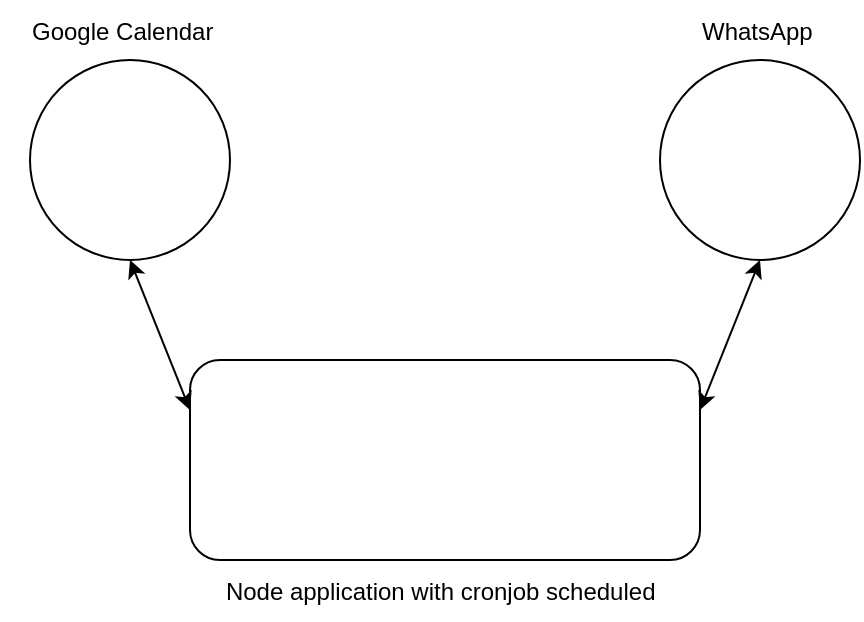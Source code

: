 <mxfile version="20.2.4" type="device"><diagram id="pEKrQhjiL1M5Xk7bzHg8" name="Page-1"><mxGraphModel dx="1038" dy="543" grid="1" gridSize="10" guides="1" tooltips="1" connect="1" arrows="1" fold="1" page="1" pageScale="1" pageWidth="827" pageHeight="1169" math="0" shadow="0"><root><mxCell id="0"/><mxCell id="1" parent="0"/><mxCell id="QJ2qlfSVUktjGQS_2y1G-2" value="" style="ellipse;whiteSpace=wrap;html=1;aspect=fixed;" vertex="1" parent="1"><mxGeometry x="150" y="90" width="100" height="100" as="geometry"/></mxCell><mxCell id="QJ2qlfSVUktjGQS_2y1G-3" value="" style="ellipse;whiteSpace=wrap;html=1;aspect=fixed;" vertex="1" parent="1"><mxGeometry x="465" y="90" width="100" height="100" as="geometry"/></mxCell><mxCell id="QJ2qlfSVUktjGQS_2y1G-4" value="" style="rounded=1;whiteSpace=wrap;html=1;" vertex="1" parent="1"><mxGeometry x="230" y="240" width="255" height="100" as="geometry"/></mxCell><mxCell id="QJ2qlfSVUktjGQS_2y1G-5" value="Node application with cronjob scheduled" style="text;strokeColor=none;fillColor=none;align=left;verticalAlign=middle;spacingLeft=4;spacingRight=4;overflow=hidden;points=[[0,0.5],[1,0.5]];portConstraint=eastwest;rotatable=0;" vertex="1" parent="1"><mxGeometry x="241.94" y="340" width="240" height="30" as="geometry"/></mxCell><mxCell id="QJ2qlfSVUktjGQS_2y1G-6" value="Google Calendar" style="text;strokeColor=none;fillColor=none;align=left;verticalAlign=middle;spacingLeft=4;spacingRight=4;overflow=hidden;points=[[0,0.5],[1,0.5]];portConstraint=eastwest;rotatable=0;" vertex="1" parent="1"><mxGeometry x="145" y="60" width="105" height="30" as="geometry"/></mxCell><mxCell id="QJ2qlfSVUktjGQS_2y1G-7" value="WhatsApp" style="text;strokeColor=none;fillColor=none;align=left;verticalAlign=middle;spacingLeft=4;spacingRight=4;overflow=hidden;points=[[0,0.5],[1,0.5]];portConstraint=eastwest;rotatable=0;" vertex="1" parent="1"><mxGeometry x="480" y="60" width="70" height="30" as="geometry"/></mxCell><mxCell id="QJ2qlfSVUktjGQS_2y1G-8" value="" style="endArrow=classic;startArrow=classic;html=1;rounded=0;entryX=0.5;entryY=1;entryDx=0;entryDy=0;exitX=1;exitY=0.25;exitDx=0;exitDy=0;" edge="1" parent="1" source="QJ2qlfSVUktjGQS_2y1G-4" target="QJ2qlfSVUktjGQS_2y1G-3"><mxGeometry width="50" height="50" relative="1" as="geometry"><mxPoint x="390" y="310" as="sourcePoint"/><mxPoint x="440" y="260" as="targetPoint"/></mxGeometry></mxCell><mxCell id="QJ2qlfSVUktjGQS_2y1G-9" value="" style="endArrow=classic;startArrow=classic;html=1;rounded=0;exitX=0;exitY=0.25;exitDx=0;exitDy=0;entryX=0.5;entryY=1;entryDx=0;entryDy=0;" edge="1" parent="1" source="QJ2qlfSVUktjGQS_2y1G-4" target="QJ2qlfSVUktjGQS_2y1G-2"><mxGeometry width="50" height="50" relative="1" as="geometry"><mxPoint x="390" y="310" as="sourcePoint"/><mxPoint x="290" y="210" as="targetPoint"/></mxGeometry></mxCell><mxCell id="QJ2qlfSVUktjGQS_2y1G-14" value="" style="shape=image;imageAspect=0;aspect=fixed;verticalLabelPosition=bottom;verticalAlign=top;image=https://1000marcas.net/wp-content/uploads/2021/12/Google-Calendar-Logo.png;" vertex="1" parent="1"><mxGeometry x="135.22" y="103.5" width="129.56" height="73" as="geometry"/></mxCell><mxCell id="QJ2qlfSVUktjGQS_2y1G-15" value="" style="shape=image;imageAspect=0;aspect=fixed;verticalLabelPosition=bottom;verticalAlign=top;image=https://es.logodownload.org/wp-content/uploads/2018/10/whatsapp-logo-11.png;" vertex="1" parent="1"><mxGeometry x="475.15" y="100" width="79.7" height="80" as="geometry"/></mxCell><mxCell id="QJ2qlfSVUktjGQS_2y1G-16" value="" style="shape=image;verticalLabelPosition=bottom;labelBackgroundColor=default;verticalAlign=top;aspect=fixed;imageAspect=0;image=https://miro.medium.com/max/875/0*a6oSE8C5z6SjVtjj.png;" vertex="1" parent="1"><mxGeometry x="241.94" y="254" width="231.11" height="72" as="geometry"/></mxCell></root></mxGraphModel></diagram></mxfile>